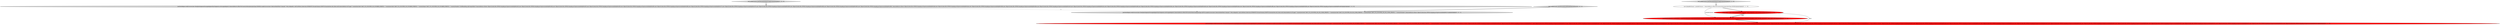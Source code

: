 digraph {
7 [style = filled, label = "JoinTestHelper.verifyCursors(new HashJoinSegmentStorageAdapter(factSegment.asStorageAdapter(),ImmutableList.of(factToCountryOnIsoCode(JoinType.LEFT))).makeCursors(new SelectorDimFilter(\"channel\",\"#de.wikipedia\",null).toFilter(),Intervals.ETERNITY,VirtualColumns.EMPTY,Granularities.ALL,false,null),ImmutableList.of(\"page\",\"countryIsoCode\",FACT_TO_COUNTRY_ON_ISO_CODE_PREFIX + \"countryIsoCode\",FACT_TO_COUNTRY_ON_ISO_CODE_PREFIX + \"countryName\",FACT_TO_COUNTRY_ON_ISO_CODE_PREFIX + \"countryNumber\"),ImmutableList.of(new Object((((edu.fdu.CPPDG.tinypdg.pe.ExpressionInfo@90cf7a))@@@3@@@['0', '0', '1']", fillcolor = lightgray, shape = ellipse image = "AAA0AAABBB3BBB"];
0 [style = filled, label = "JoinTestHelper.verifyCursors(new HashJoinSegmentStorageAdapter(factSegment.asStorageAdapter(),ImmutableList.of(factToCountryOnNumber(JoinType.INNER))).makeCursors(new SelectorDimFilter(\"channel\",\"#en.wikipedia\",null).toFilter(),Intervals.ETERNITY,VirtualColumns.EMPTY,Granularities.ALL,false,null),ImmutableList.of(\"page\",\"countryIsoCode\",FACT_TO_COUNTRY_ON_NUMBER_PREFIX + \"countryIsoCode\",FACT_TO_COUNTRY_ON_NUMBER_PREFIX + \"countryName\",FACT_TO_COUNTRY_ON_NUMBER_PREFIX + \"countryNumber\"),NullHandling.sqlCompatible()? ImmutableList.of(new Object((((edu.fdu.CPPDG.tinypdg.pe.ExpressionInfo@90cd43,new Object((((edu.fdu.CPPDG.tinypdg.pe.ExpressionInfo@90cd4b,new Object((((edu.fdu.CPPDG.tinypdg.pe.ExpressionInfo@90cd53,new Object((((edu.fdu.CPPDG.tinypdg.pe.ExpressionInfo@90cd5b,new Object((((edu.fdu.CPPDG.tinypdg.pe.ExpressionInfo@90cd63,new Object((((edu.fdu.CPPDG.tinypdg.pe.ExpressionInfo@90cd6b,new Object((((edu.fdu.CPPDG.tinypdg.pe.ExpressionInfo@90cd73,new Object((((edu.fdu.CPPDG.tinypdg.pe.ExpressionInfo@90cd7b,new Object((((edu.fdu.CPPDG.tinypdg.pe.ExpressionInfo@90cd83,new Object((((edu.fdu.CPPDG.tinypdg.pe.ExpressionInfo@90cd8b,new Object((((edu.fdu.CPPDG.tinypdg.pe.ExpressionInfo@90cd93,new Object((((edu.fdu.CPPDG.tinypdg.pe.ExpressionInfo@90cd9b): ImmutableList.of(new Object((((edu.fdu.CPPDG.tinypdg.pe.ExpressionInfo@90cda6,new Object((((edu.fdu.CPPDG.tinypdg.pe.ExpressionInfo@90cdae,new Object((((edu.fdu.CPPDG.tinypdg.pe.ExpressionInfo@90cdb6,new Object((((edu.fdu.CPPDG.tinypdg.pe.ExpressionInfo@90cdbe,new Object((((edu.fdu.CPPDG.tinypdg.pe.ExpressionInfo@90cdc6,new Object((((edu.fdu.CPPDG.tinypdg.pe.ExpressionInfo@90cdce,new Object((((edu.fdu.CPPDG.tinypdg.pe.ExpressionInfo@90cdd6,new Object((((edu.fdu.CPPDG.tinypdg.pe.ExpressionInfo@90cdde,new Object((((edu.fdu.CPPDG.tinypdg.pe.ExpressionInfo@90cde6,new Object((((edu.fdu.CPPDG.tinypdg.pe.ExpressionInfo@90cdee,new Object((((edu.fdu.CPPDG.tinypdg.pe.ExpressionInfo@90cdf6,new Object((((edu.fdu.CPPDG.tinypdg.pe.ExpressionInfo@90cdfe,new Object((((((edu.fdu.CPPDG.tinypdg.pe.ExpressionInfo@90ce06))@@@3@@@['1', '0', '0']", fillcolor = lightgray, shape = ellipse image = "AAA0AAABBB1BBB"];
3 [style = filled, label = "List<JoinableClause> joinableClauses = ImmutableList.of(factToCountryOnNumber(JoinType.INNER))@@@3@@@['0', '1', '0']", fillcolor = white, shape = ellipse image = "AAA0AAABBB2BBB"];
1 [style = filled, label = "test_makeCursors_factToCountryInnerUsingCountryNumber['1', '0', '0']", fillcolor = lightgray, shape = diamond image = "AAA0AAABBB1BBB"];
4 [style = filled, label = "test_makeCursors_factToCountryInnerUsingCountryNumber['0', '1', '0']", fillcolor = lightgray, shape = diamond image = "AAA0AAABBB2BBB"];
8 [style = filled, label = "test_makeCursors_factToCountryLeftWithFilterOnFacts['0', '0', '1']", fillcolor = lightgray, shape = diamond image = "AAA0AAABBB3BBB"];
6 [style = filled, label = "JoinTestHelper.verifyCursors(new HashJoinSegmentStorageAdapter(factSegment.asStorageAdapter(),joinableClauses,preAnalysis).makeCursors(filter,Intervals.ETERNITY,VirtualColumns.EMPTY,Granularities.ALL,false,null),ImmutableList.of(\"page\",\"countryIsoCode\",FACT_TO_COUNTRY_ON_NUMBER_PREFIX + \"countryIsoCode\",FACT_TO_COUNTRY_ON_NUMBER_PREFIX + \"countryName\",FACT_TO_COUNTRY_ON_NUMBER_PREFIX + \"countryNumber\"),NullHandling.sqlCompatible()? ImmutableList.of(new Object((((edu.fdu.CPPDG.tinypdg.pe.ExpressionInfo@90ce6f,new Object((((edu.fdu.CPPDG.tinypdg.pe.ExpressionInfo@90ce77,new Object((((edu.fdu.CPPDG.tinypdg.pe.ExpressionInfo@90ce7f,new Object((((edu.fdu.CPPDG.tinypdg.pe.ExpressionInfo@90ce87,new Object((((edu.fdu.CPPDG.tinypdg.pe.ExpressionInfo@90ce8f,new Object((((edu.fdu.CPPDG.tinypdg.pe.ExpressionInfo@90ce97,new Object((((edu.fdu.CPPDG.tinypdg.pe.ExpressionInfo@90ce9f,new Object((((edu.fdu.CPPDG.tinypdg.pe.ExpressionInfo@90cea7,new Object((((edu.fdu.CPPDG.tinypdg.pe.ExpressionInfo@90ceaf,new Object((((edu.fdu.CPPDG.tinypdg.pe.ExpressionInfo@90ceb7,new Object((((edu.fdu.CPPDG.tinypdg.pe.ExpressionInfo@90cebf,new Object((((edu.fdu.CPPDG.tinypdg.pe.ExpressionInfo@90cec7): ImmutableList.of(new Object((((edu.fdu.CPPDG.tinypdg.pe.ExpressionInfo@90ced2,new Object((((edu.fdu.CPPDG.tinypdg.pe.ExpressionInfo@90ceda,new Object((((edu.fdu.CPPDG.tinypdg.pe.ExpressionInfo@90cee2,new Object((((edu.fdu.CPPDG.tinypdg.pe.ExpressionInfo@90ceea,new Object((((edu.fdu.CPPDG.tinypdg.pe.ExpressionInfo@90cef2,new Object((((edu.fdu.CPPDG.tinypdg.pe.ExpressionInfo@90cefa,new Object((((edu.fdu.CPPDG.tinypdg.pe.ExpressionInfo@90cf02,new Object((((edu.fdu.CPPDG.tinypdg.pe.ExpressionInfo@90cf0a,new Object((((edu.fdu.CPPDG.tinypdg.pe.ExpressionInfo@90cf12,new Object((((edu.fdu.CPPDG.tinypdg.pe.ExpressionInfo@90cf1a,new Object((((edu.fdu.CPPDG.tinypdg.pe.ExpressionInfo@90cf22,new Object((((edu.fdu.CPPDG.tinypdg.pe.ExpressionInfo@90cf2a,new Object((((((edu.fdu.CPPDG.tinypdg.pe.ExpressionInfo@90cf32))@@@6@@@['0', '1', '0']", fillcolor = red, shape = ellipse image = "AAA1AAABBB2BBB"];
2 [style = filled, label = "JoinFilterPreAnalysis preAnalysis = JoinFilterAnalyzer.computeJoinFilterPreAnalysis(joinableClauses,VirtualColumns.EMPTY,filter,true,true,true,QueryContexts.DEFAULT_ENABLE_JOIN_FILTER_REWRITE_MAX_SIZE_KEY)@@@5@@@['0', '1', '0']", fillcolor = red, shape = ellipse image = "AAA1AAABBB2BBB"];
5 [style = filled, label = "Filter filter = new SelectorDimFilter(\"channel\",\"#en.wikipedia\",null).toFilter()@@@4@@@['0', '1', '0']", fillcolor = red, shape = ellipse image = "AAA1AAABBB2BBB"];
4->3 [style = bold, label=""];
5->2 [style = bold, label=""];
3->5 [style = bold, label=""];
5->6 [style = solid, label="filter"];
1->0 [style = bold, label=""];
3->2 [style = solid, label="joinableClauses"];
0->7 [style = dashed, label="0"];
5->2 [style = solid, label="filter"];
2->6 [style = bold, label=""];
8->7 [style = bold, label=""];
}
